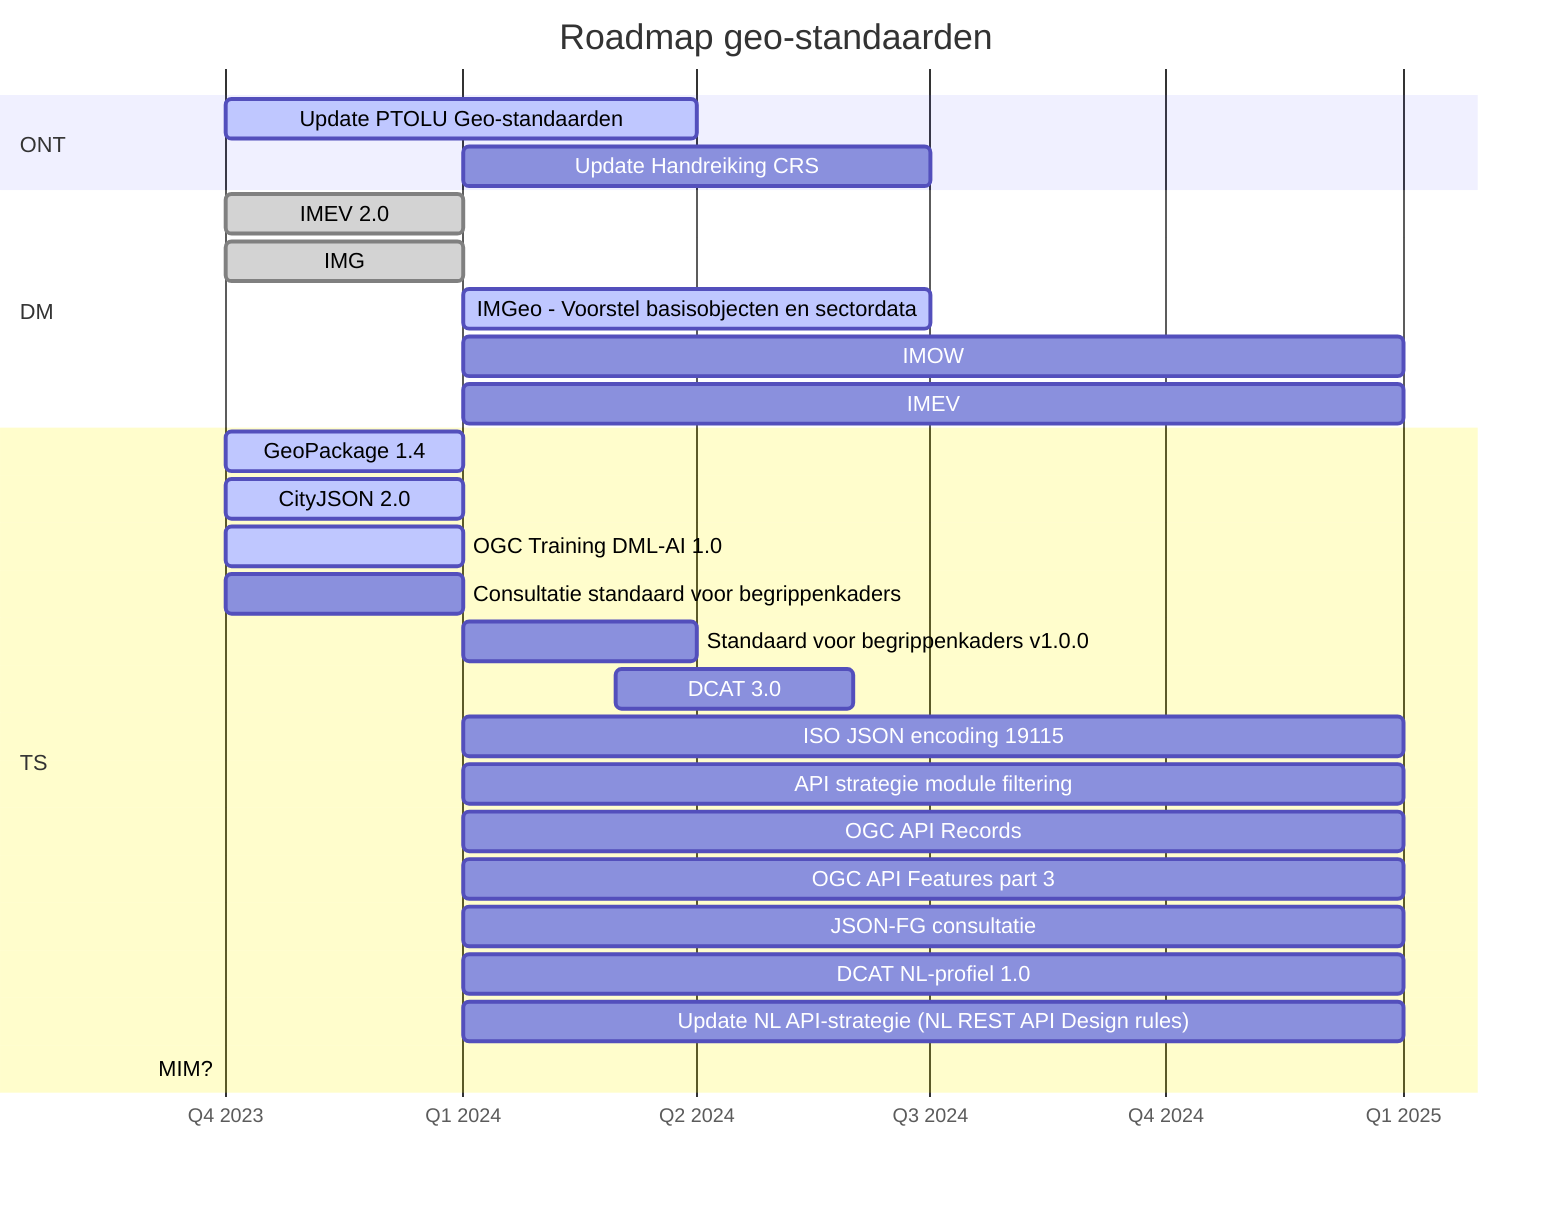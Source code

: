 gantt
    title Roadmap geo-standaarden
    dateFormat YYYY-M
    axisFormat Q%q %Y
    tickInterval 3month
    section ONT
        %% Consultatie GeoPackage and Spatial Schema   :done,      2023-07, 3M
        Update PTOLU Geo-standaarden                :active,    2023-10, 6M
        %% PoC Rechtendelegatie (oAuth)                :           2023-10, 3M
        %% OGC Code Sprint                             :           2023-10, 1M
        
        %%Consultatie IMX-Geo                         :           2024-01, 3M
        Update Handreiking CRS                      :           2024-01, 6M
        
    section DM        
        IMEV 2.0                                    :done,    2023-10, 3M
        IMG                                         :done,    2023-10, 3M
        IMGeo - Voorstel basisobjecten en sectordata:active,    2024-01, 6M
        IMOW                                        :           2024-01, 12M
        IMEV                                        :           2024-01, 12M
        %% IMKL                                        :           2023-09, 
        %% IMKAD                                       :           2023-09, 
        %% IMWOZ                                       :           2023-09, 
        %% IMBAG                                       :           2023-09, 
        %% IMBOR                                       :           2023-09, 
        %% GWSW                                        :           2023-09, 
        %% IMNA                                        :           2023-09, 
        %% IMDBK / IMROI                               :           2023-09, 
        %% BRT.Next                                    :           2023-09, 

    section TS
        GeoPackage 1.4                              :active,    2023-10, 3M
        CityJSON 2.0                                :active,    2023-10, 3M
        OGC Training DML-AI 1.0                     :active,    2023-10, 3M
        Consultatie standaard voor begrippenkaders  :           2023-10, 3M
        Standaard voor begrippenkaders v1.0.0       :           2024-01, 3M
        DCAT 3.0                                    :           2024-03, 3M 
        ISO JSON encoding 19115                     :           2024-01, 12M
        API strategie module filtering              :           2024-01, 12M
        OGC API Records                             :           2024-01, 12M
        OGC API Features part 3                     :           2024-01, 12M
        JSON-FG consultatie                         :           2024-01, 12M
        DCAT NL-profiel 1.0                         :           2024-01, 12M
        Update NL API-strategie (NL REST API Design rules) :    2024-01, 12M        
        MIM?                                               :    2023-09,